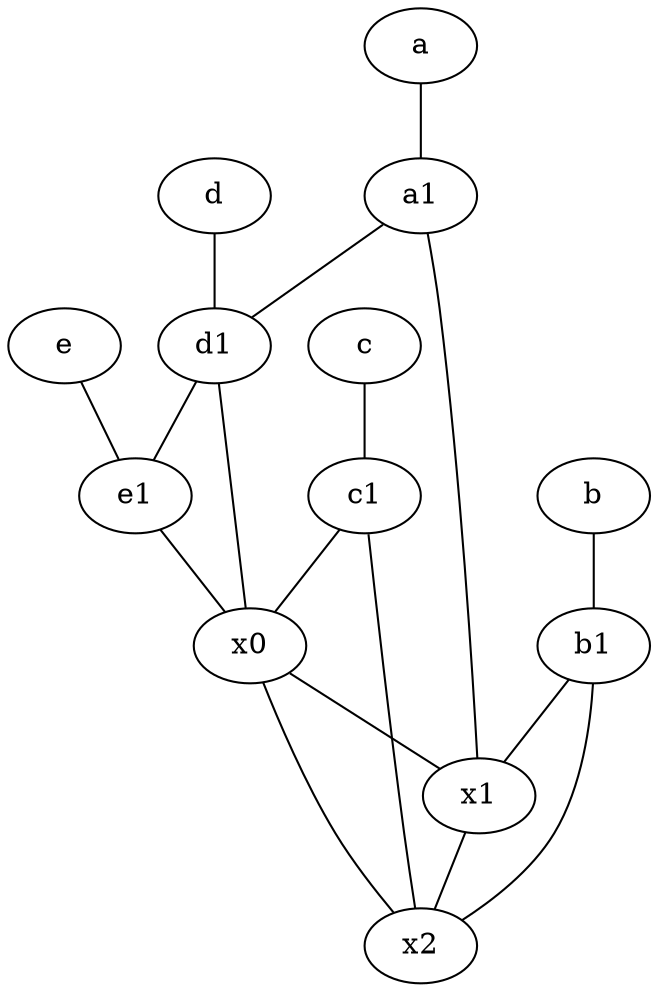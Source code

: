 graph {
	x1
	x0
	a1 [pos="8,3!"]
	c [pos="4.5,2!"]
	d [pos="2,5!"]
	a [pos="8,2!"]
	d1 [pos="3,5!"]
	e [pos="7,9!"]
	b1 [pos="9,4!"]
	b [pos="10,4!"]
	c1 [pos="4.5,3!"]
	x2
	e1 [pos="7,7!"]
	x0 -- x1
	x0 -- x2
	e -- e1
	b1 -- x1
	e1 -- x0
	b1 -- x2
	b -- b1
	x1 -- x2
	a1 -- d1
	d1 -- x0
	a -- a1
	c1 -- x0
	a1 -- x1
	c -- c1
	d1 -- e1
	c1 -- x2
	d -- d1
}
